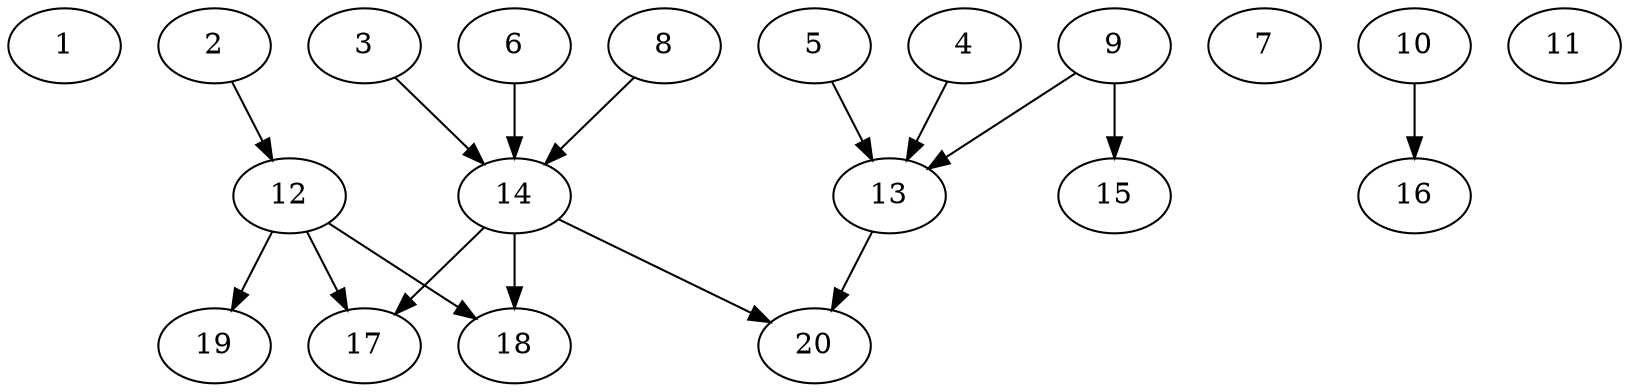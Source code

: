 // DAG automatically generated by daggen at Thu Oct  3 13:58:43 2019
// ./daggen --dot -n 20 --ccr 0.5 --fat 0.7 --regular 0.5 --density 0.5 --mindata 5242880 --maxdata 52428800 
digraph G {
  1 [size="98777088", alpha="0.04", expect_size="49388544"] 
  2 [size="28614656", alpha="0.02", expect_size="14307328"] 
  2 -> 12 [size ="14307328"]
  3 [size="97259520", alpha="0.08", expect_size="48629760"] 
  3 -> 14 [size ="48629760"]
  4 [size="56395776", alpha="0.01", expect_size="28197888"] 
  4 -> 13 [size ="28197888"]
  5 [size="75767808", alpha="0.02", expect_size="37883904"] 
  5 -> 13 [size ="37883904"]
  6 [size="50311168", alpha="0.06", expect_size="25155584"] 
  6 -> 14 [size ="25155584"]
  7 [size="100401152", alpha="0.13", expect_size="50200576"] 
  8 [size="66453504", alpha="0.16", expect_size="33226752"] 
  8 -> 14 [size ="33226752"]
  9 [size="42637312", alpha="0.17", expect_size="21318656"] 
  9 -> 13 [size ="21318656"]
  9 -> 15 [size ="21318656"]
  10 [size="43356160", alpha="0.01", expect_size="21678080"] 
  10 -> 16 [size ="21678080"]
  11 [size="62121984", alpha="0.01", expect_size="31060992"] 
  12 [size="81766400", alpha="0.02", expect_size="40883200"] 
  12 -> 17 [size ="40883200"]
  12 -> 18 [size ="40883200"]
  12 -> 19 [size ="40883200"]
  13 [size="93245440", alpha="0.01", expect_size="46622720"] 
  13 -> 20 [size ="46622720"]
  14 [size="36626432", alpha="0.00", expect_size="18313216"] 
  14 -> 17 [size ="18313216"]
  14 -> 18 [size ="18313216"]
  14 -> 20 [size ="18313216"]
  15 [size="42625024", alpha="0.19", expect_size="21312512"] 
  16 [size="50157568", alpha="0.14", expect_size="25078784"] 
  17 [size="77516800", alpha="0.02", expect_size="38758400"] 
  18 [size="44279808", alpha="0.11", expect_size="22139904"] 
  19 [size="26429440", alpha="0.06", expect_size="13214720"] 
  20 [size="12251136", alpha="0.20", expect_size="6125568"] 
}
